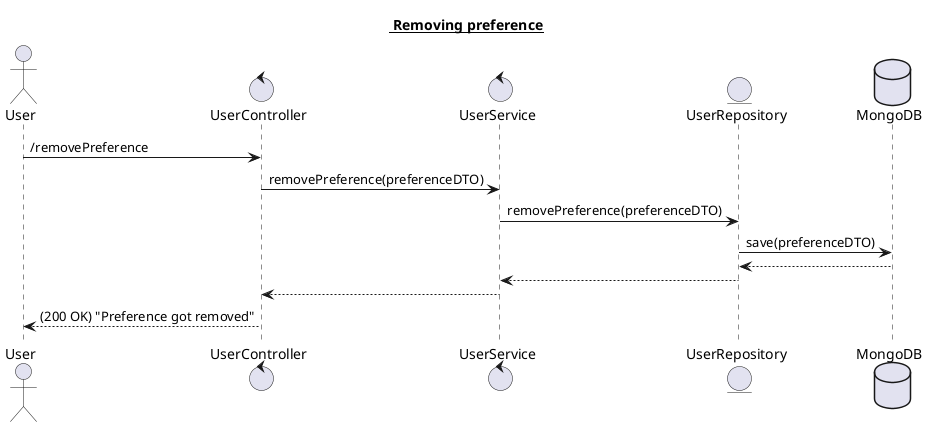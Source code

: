 @startuml
title <U> Removing preference

actor User
control "UserController" as Controller
control "UserService" as Service
entity UserRepository as Dao
database MongoDB as DB

User -> Controller : /removePreference
Controller -> Service : removePreference(preferenceDTO)
Service -> Dao : removePreference(preferenceDTO)
Dao -> DB : save(preferenceDTO)
DB --> Dao
Dao --> Service
Service --> Controller
Controller --> User : (200 OK) "Preference got removed"


@enduml